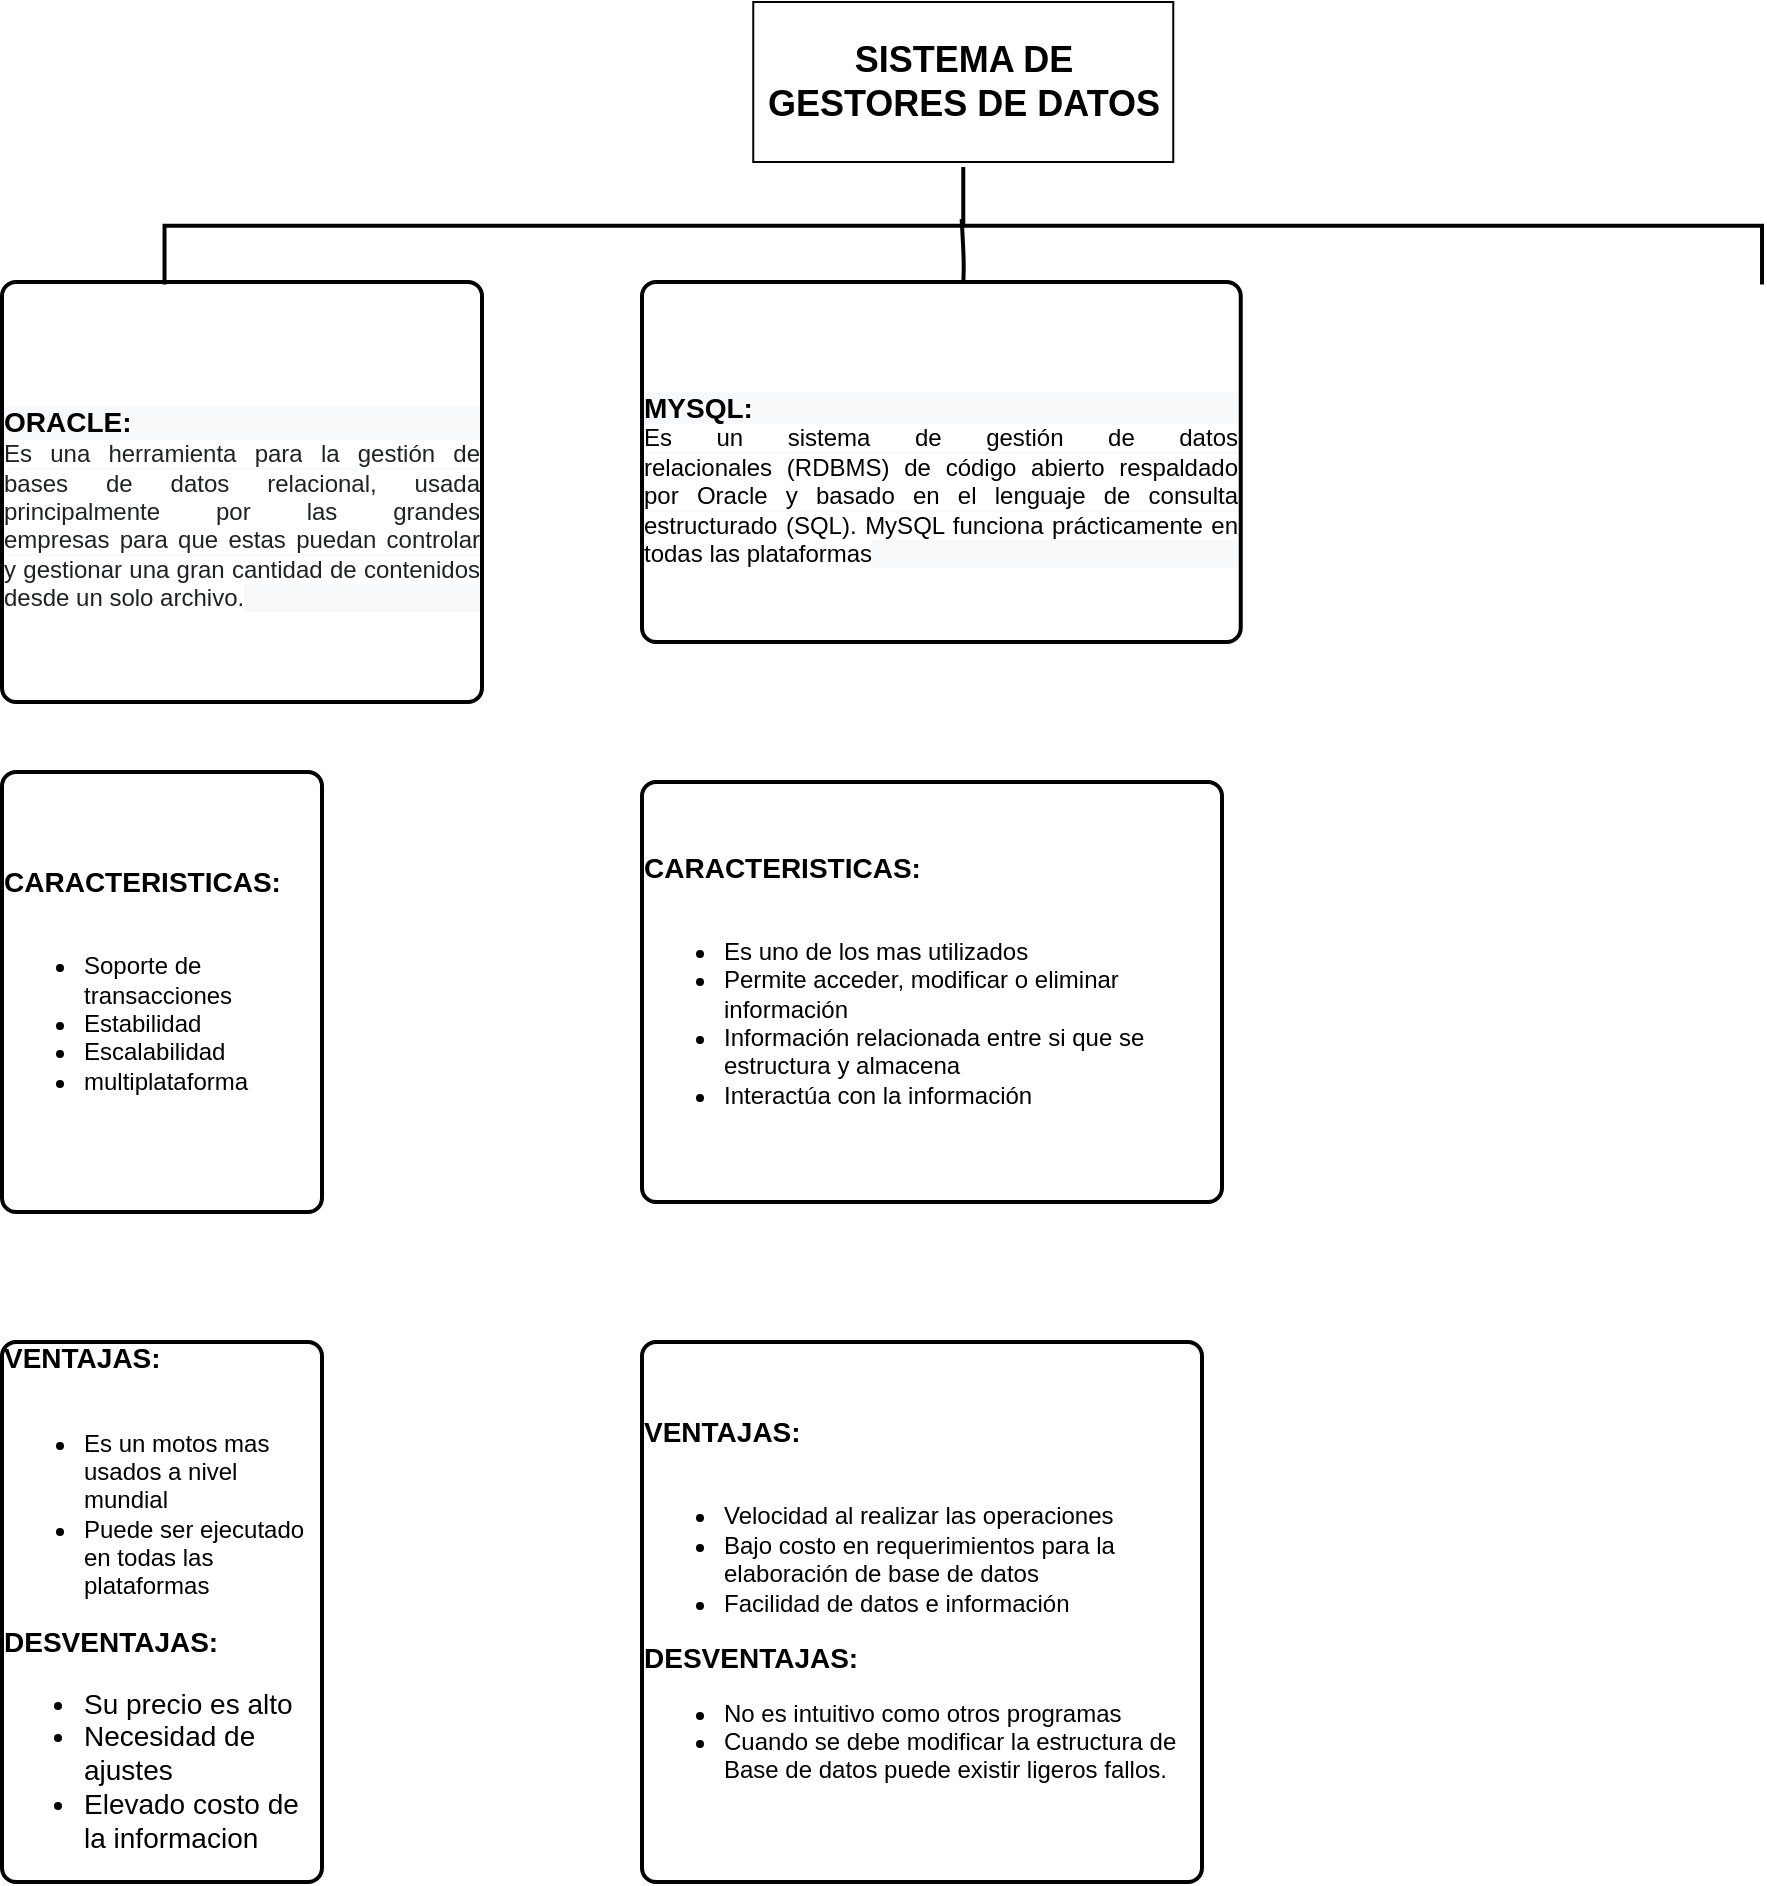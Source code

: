 <mxfile version="20.3.7" type="github">
  <diagram id="q8xmXXXaX6RDKj1XC6pM" name="Página-1">
    <mxGraphModel dx="1038" dy="481" grid="1" gridSize="10" guides="1" tooltips="1" connect="1" arrows="1" fold="1" page="1" pageScale="1" pageWidth="1169" pageHeight="827" math="0" shadow="0">
      <root>
        <mxCell id="0" />
        <mxCell id="1" parent="0" />
        <mxCell id="YGvmBKsDaWd_bATqlUQZ-1" value="&lt;font style=&quot;font-size: 18px;&quot;&gt;&lt;b&gt;SISTEMA DE GESTORES DE DATOS&lt;/b&gt;&lt;/font&gt;" style="rounded=0;whiteSpace=wrap;html=1;" vertex="1" parent="1">
          <mxGeometry x="415.63" y="10" width="210" height="80" as="geometry" />
        </mxCell>
        <mxCell id="YGvmBKsDaWd_bATqlUQZ-9" value="&lt;br&gt;&lt;div style=&quot;color: rgb(0, 0, 0); font-family: Helvetica; font-style: normal; font-variant-ligatures: normal; font-variant-caps: normal; font-weight: 400; letter-spacing: normal; orphans: 2; text-indent: 0px; text-transform: none; widows: 2; word-spacing: 0px; -webkit-text-stroke-width: 0px; background-color: rgb(248, 249, 250); text-decoration-thickness: initial; text-decoration-style: initial; text-decoration-color: initial; font-size: 12px; text-align: left;&quot;&gt;&lt;span style=&quot;background-color: initial;&quot;&gt;&lt;b&gt;&lt;font style=&quot;font-size: 14px;&quot;&gt;ORACLE:&lt;/font&gt;&lt;/b&gt;&lt;/span&gt;&lt;/div&gt;&lt;div style=&quot;color: rgb(0, 0, 0); font-family: Helvetica; font-style: normal; font-variant-ligatures: normal; font-variant-caps: normal; letter-spacing: normal; orphans: 2; text-indent: 0px; text-transform: none; widows: 2; word-spacing: 0px; -webkit-text-stroke-width: 0px; background-color: rgb(248, 249, 250); text-decoration-thickness: initial; text-decoration-style: initial; text-decoration-color: initial; text-align: justify; font-size: 12px;&quot;&gt;&lt;span style=&quot;color: rgb(32, 33, 36); font-family: arial, sans-serif; text-align: start; background-color: rgb(255, 255, 255);&quot;&gt;Es una herramienta&amp;nbsp;&lt;/span&gt;&lt;span style=&quot;color: rgb(32, 33, 36); font-family: arial, sans-serif; text-align: start; background-color: rgb(255, 255, 255);&quot;&gt;para&lt;/span&gt;&lt;span style=&quot;color: rgb(32, 33, 36); font-family: arial, sans-serif; text-align: start; background-color: rgb(255, 255, 255);&quot;&gt;&amp;nbsp;la gestión de bases de datos relacional, usada principalmente por las grandes empresas&amp;nbsp;&lt;/span&gt;&lt;span style=&quot;color: rgb(32, 33, 36); font-family: arial, sans-serif; text-align: start; background-color: rgb(255, 255, 255);&quot;&gt;para&lt;/span&gt;&lt;span style=&quot;color: rgb(32, 33, 36); font-family: arial, sans-serif; text-align: start; background-color: rgb(255, 255, 255);&quot;&gt;&amp;nbsp;que estas puedan controlar y gestionar una gran cantidad de contenidos desde un solo archivo.&lt;/span&gt;&lt;br&gt;&lt;/div&gt;" style="rounded=1;whiteSpace=wrap;html=1;absoluteArcSize=1;arcSize=14;strokeWidth=2;fontSize=14;" vertex="1" parent="1">
          <mxGeometry x="40" y="150" width="240" height="210" as="geometry" />
        </mxCell>
        <mxCell id="YGvmBKsDaWd_bATqlUQZ-10" value="&lt;div style=&quot;text-align: left; font-size: 12px;&quot;&gt;&lt;span style=&quot;background-color: initial;&quot;&gt;&lt;b&gt;&lt;font style=&quot;font-size: 14px;&quot;&gt;CARACTERISTICAS:&lt;/font&gt;&lt;/b&gt;&lt;/span&gt;&lt;/div&gt;&lt;div style=&quot;text-align: left; font-size: 12px;&quot;&gt;&lt;br&gt;&lt;/div&gt;&lt;div&gt;&lt;ul style=&quot;font-size: 12px;&quot;&gt;&lt;li style=&quot;text-align: left;&quot;&gt;Soporte de transacciones&lt;/li&gt;&lt;li style=&quot;text-align: left;&quot;&gt;Estabilidad&lt;/li&gt;&lt;li style=&quot;text-align: left;&quot;&gt;Escalabilidad&lt;/li&gt;&lt;li style=&quot;text-align: left;&quot;&gt;multiplataforma&lt;/li&gt;&lt;/ul&gt;&lt;/div&gt;" style="rounded=1;whiteSpace=wrap;html=1;absoluteArcSize=1;arcSize=14;strokeWidth=2;fontSize=14;" vertex="1" parent="1">
          <mxGeometry x="40" y="395" width="160" height="220" as="geometry" />
        </mxCell>
        <mxCell id="YGvmBKsDaWd_bATqlUQZ-11" value="&lt;div style=&quot;text-align: left; font-size: 12px;&quot;&gt;&lt;span style=&quot;background-color: initial;&quot;&gt;&lt;b&gt;&lt;font style=&quot;font-size: 14px;&quot;&gt;VENTAJAS:&lt;/font&gt;&lt;/b&gt;&lt;/span&gt;&lt;/div&gt;&lt;div style=&quot;text-align: left; font-size: 12px;&quot;&gt;&lt;br&gt;&lt;/div&gt;&lt;div&gt;&lt;ul style=&quot;font-size: 12px;&quot;&gt;&lt;li style=&quot;text-align: left;&quot;&gt;Es un motos mas usados a nivel mundial&lt;/li&gt;&lt;li style=&quot;text-align: left;&quot;&gt;Puede ser ejecutado en todas las plataformas&lt;/li&gt;&lt;/ul&gt;&lt;div style=&quot;text-align: left;&quot;&gt;&lt;b style=&quot;font-size: 12px;&quot;&gt;&lt;font style=&quot;font-size: 14px;&quot;&gt;DESVENTAJAS:&lt;/font&gt;&lt;/b&gt;&lt;span style=&quot;font-size: 12px;&quot;&gt;&lt;br&gt;&lt;/span&gt;&lt;/div&gt;&lt;/div&gt;&lt;div style=&quot;text-align: left;&quot;&gt;&lt;ul&gt;&lt;li&gt;&lt;span style=&quot;font-size: 12px;&quot;&gt;&lt;font style=&quot;font-size: 14px;&quot;&gt;Su precio es alto&lt;/font&gt;&lt;/span&gt;&lt;/li&gt;&lt;li&gt;&lt;span style=&quot;font-size: 12px;&quot;&gt;&lt;font style=&quot;font-size: 14px;&quot;&gt;Necesidad de ajustes&lt;/font&gt;&lt;/span&gt;&lt;/li&gt;&lt;li&gt;&lt;span style=&quot;font-size: 12px;&quot;&gt;&lt;font style=&quot;font-size: 14px;&quot;&gt;Elevado costo de la informacion&lt;/font&gt;&lt;/span&gt;&lt;/li&gt;&lt;/ul&gt;&lt;/div&gt;" style="rounded=1;whiteSpace=wrap;html=1;absoluteArcSize=1;arcSize=14;strokeWidth=2;fontSize=14;" vertex="1" parent="1">
          <mxGeometry x="40" y="680" width="160" height="270" as="geometry" />
        </mxCell>
        <mxCell id="YGvmBKsDaWd_bATqlUQZ-12" value="" style="strokeWidth=2;html=1;shape=mxgraph.flowchart.annotation_2;align=left;labelPosition=right;pointerEvents=1;fontSize=14;rotation=90;" vertex="1" parent="1">
          <mxGeometry x="491.26" y="-277.5" width="58.75" height="798.75" as="geometry" />
        </mxCell>
        <mxCell id="YGvmBKsDaWd_bATqlUQZ-14" value="" style="endArrow=none;html=1;rounded=1;fontSize=14;exitX=0.444;exitY=0.501;exitDx=0;exitDy=0;exitPerimeter=0;sourcePerimeterSpacing=-2;targetPerimeterSpacing=0;strokeWidth=2;entryX=1;entryY=0.5;entryDx=0;entryDy=0;entryPerimeter=0;" edge="1" parent="1" source="YGvmBKsDaWd_bATqlUQZ-12" target="YGvmBKsDaWd_bATqlUQZ-12">
          <mxGeometry relative="1" as="geometry">
            <mxPoint x="450" y="330" as="sourcePoint" />
            <mxPoint x="521" y="160" as="targetPoint" />
            <Array as="points">
              <mxPoint x="521" y="140" />
            </Array>
          </mxGeometry>
        </mxCell>
        <mxCell id="YGvmBKsDaWd_bATqlUQZ-15" value="&lt;font style=&quot;font-size: 14px;&quot;&gt;&lt;br&gt;&lt;/font&gt;&lt;div style=&quot;color: rgb(0, 0, 0); font-family: Helvetica; font-style: normal; font-variant-ligatures: normal; font-variant-caps: normal; font-weight: 400; letter-spacing: normal; orphans: 2; text-indent: 0px; text-transform: none; widows: 2; word-spacing: 0px; -webkit-text-stroke-width: 0px; background-color: rgb(248, 249, 250); text-decoration-thickness: initial; text-decoration-style: initial; text-decoration-color: initial; text-align: left;&quot;&gt;&lt;span style=&quot;background-color: initial;&quot;&gt;&lt;b&gt;&lt;font style=&quot;font-size: 14px;&quot;&gt;MYSQL:&lt;/font&gt;&lt;/b&gt;&lt;/span&gt;&lt;/div&gt;&lt;div style=&quot;font-family: Helvetica; font-style: normal; font-variant-ligatures: normal; font-variant-caps: normal; font-weight: 400; letter-spacing: normal; orphans: 2; text-indent: 0px; text-transform: none; widows: 2; word-spacing: 0px; -webkit-text-stroke-width: 0px; background-color: rgb(248, 249, 250); text-decoration-thickness: initial; text-decoration-style: initial; text-decoration-color: initial; text-align: justify; font-size: 12px;&quot;&gt;&lt;font style=&quot;font-size: 12px;&quot;&gt;&lt;span style=&quot;font-family: Arial, sans-serif; text-align: start; background-color: rgb(255, 255, 255);&quot;&gt;Es un sistema de gestión de datos relacionales&amp;nbsp;&lt;/span&gt;&lt;span style=&quot;font-family: Arial, sans-serif; text-align: start; background-color: rgb(255, 255, 255);&quot;&gt;(RDBMS) de código abierto respaldado por Oracle y basado en el lenguaje de consulta estructurado (SQL). MySQL funciona prácticamente en todas las plataformas&lt;/span&gt;&lt;/font&gt;&lt;br&gt;&lt;/div&gt;" style="rounded=1;whiteSpace=wrap;html=1;absoluteArcSize=1;arcSize=14;strokeWidth=2;fontSize=14;" vertex="1" parent="1">
          <mxGeometry x="360" y="150" width="299.37" height="180" as="geometry" />
        </mxCell>
        <mxCell id="YGvmBKsDaWd_bATqlUQZ-16" value="&lt;div style=&quot;text-align: left; font-size: 12px;&quot;&gt;&lt;span style=&quot;background-color: initial;&quot;&gt;&lt;b&gt;&lt;font style=&quot;font-size: 14px;&quot;&gt;CARACTERISTICAS:&lt;/font&gt;&lt;/b&gt;&lt;/span&gt;&lt;/div&gt;&lt;div style=&quot;text-align: left; font-size: 12px;&quot;&gt;&lt;br&gt;&lt;/div&gt;&lt;div&gt;&lt;ul style=&quot;font-size: 12px;&quot;&gt;&lt;li style=&quot;text-align: left;&quot;&gt;Es uno de los mas utilizados&lt;/li&gt;&lt;li style=&quot;text-align: left;&quot;&gt;Permite acceder, modificar o eliminar información&amp;nbsp;&lt;/li&gt;&lt;li style=&quot;text-align: left;&quot;&gt;Información relacionada entre si que se estructura y almacena&lt;/li&gt;&lt;li style=&quot;text-align: left;&quot;&gt;Interactúa con la información&amp;nbsp;&lt;/li&gt;&lt;/ul&gt;&lt;/div&gt;" style="rounded=1;whiteSpace=wrap;html=1;absoluteArcSize=1;arcSize=14;strokeWidth=2;fontSize=14;" vertex="1" parent="1">
          <mxGeometry x="360" y="400" width="290" height="210" as="geometry" />
        </mxCell>
        <mxCell id="YGvmBKsDaWd_bATqlUQZ-17" value="&lt;div style=&quot;text-align: left; font-size: 12px;&quot;&gt;&lt;span style=&quot;background-color: initial;&quot;&gt;&lt;b&gt;&lt;font style=&quot;font-size: 14px;&quot;&gt;VENTAJAS:&lt;/font&gt;&lt;/b&gt;&lt;/span&gt;&lt;/div&gt;&lt;div style=&quot;text-align: left; font-size: 12px;&quot;&gt;&lt;br&gt;&lt;/div&gt;&lt;div&gt;&lt;ul style=&quot;font-size: 12px;&quot;&gt;&lt;li style=&quot;text-align: left;&quot;&gt;Velocidad al realizar las operaciones&lt;/li&gt;&lt;li style=&quot;text-align: left;&quot;&gt;Bajo costo en requerimientos para la elaboración de base de datos&lt;/li&gt;&lt;li style=&quot;text-align: left;&quot;&gt;Facilidad de datos e información&amp;nbsp;&lt;/li&gt;&lt;/ul&gt;&lt;div style=&quot;text-align: left;&quot;&gt;&lt;b style=&quot;font-size: 12px;&quot;&gt;&lt;font style=&quot;font-size: 14px;&quot;&gt;DESVENTAJAS:&lt;/font&gt;&lt;/b&gt;&lt;span style=&quot;font-size: 12px;&quot;&gt;&lt;br&gt;&lt;/span&gt;&lt;/div&gt;&lt;/div&gt;&lt;div style=&quot;text-align: left; font-size: 12px;&quot;&gt;&lt;ul&gt;&lt;li&gt;No es intuitivo como otros programas&lt;/li&gt;&lt;li style=&quot;margin: 0px 0px 4px; padding: 0px; list-style-type: disc;&quot; class=&quot;TrT0Xe&quot;&gt;Cuando se debe modificar la estructura de Base de datos puede existir ligeros fallos.&lt;/li&gt;&lt;/ul&gt;&lt;/div&gt;" style="rounded=1;whiteSpace=wrap;html=1;absoluteArcSize=1;arcSize=14;strokeWidth=2;fontSize=14;" vertex="1" parent="1">
          <mxGeometry x="360" y="680" width="280" height="270" as="geometry" />
        </mxCell>
      </root>
    </mxGraphModel>
  </diagram>
</mxfile>
